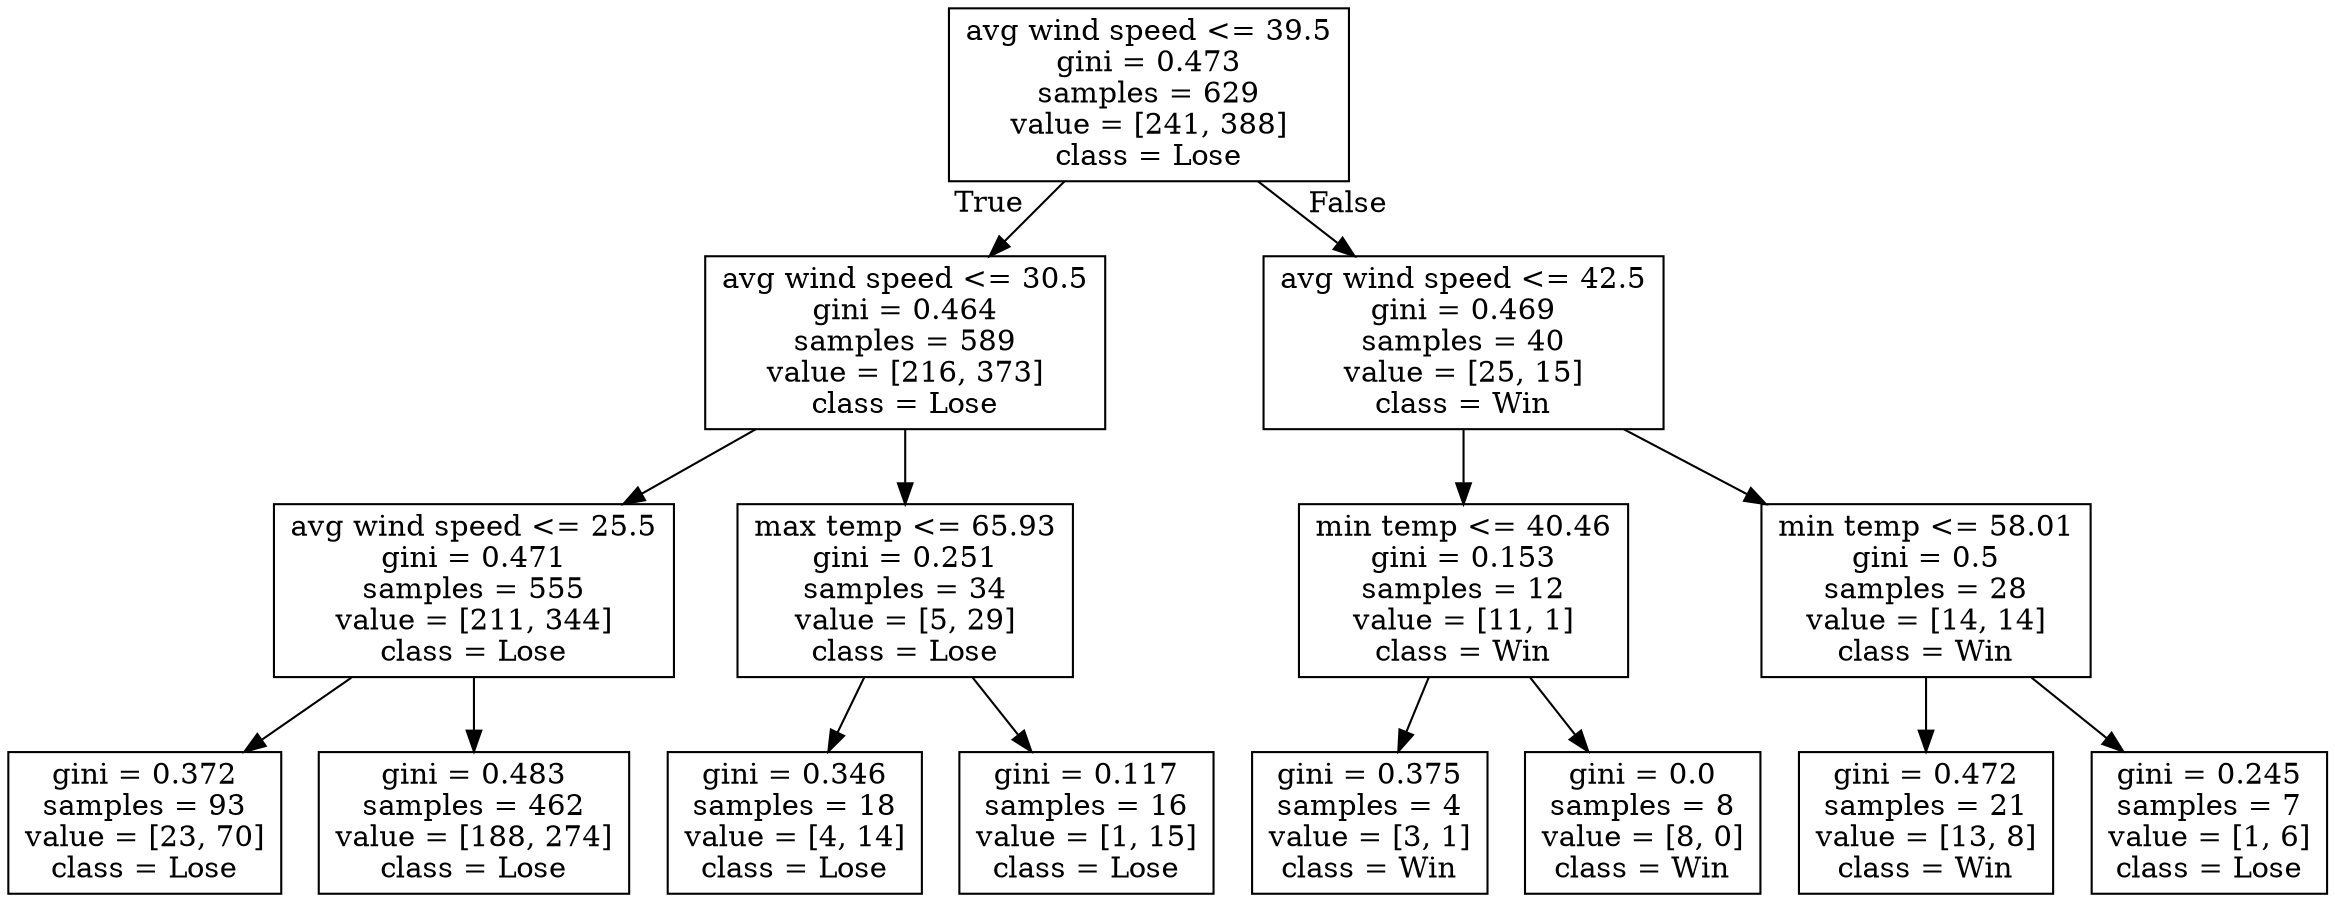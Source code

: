digraph Tree {
node [shape=box] ;
0 [label="avg wind speed <= 39.5\ngini = 0.473\nsamples = 629\nvalue = [241, 388]\nclass = Lose"] ;
1 [label="avg wind speed <= 30.5\ngini = 0.464\nsamples = 589\nvalue = [216, 373]\nclass = Lose"] ;
0 -> 1 [labeldistance=2.5, labelangle=45, headlabel="True"] ;
2 [label="avg wind speed <= 25.5\ngini = 0.471\nsamples = 555\nvalue = [211, 344]\nclass = Lose"] ;
1 -> 2 ;
3 [label="gini = 0.372\nsamples = 93\nvalue = [23, 70]\nclass = Lose"] ;
2 -> 3 ;
4 [label="gini = 0.483\nsamples = 462\nvalue = [188, 274]\nclass = Lose"] ;
2 -> 4 ;
5 [label="max temp <= 65.93\ngini = 0.251\nsamples = 34\nvalue = [5, 29]\nclass = Lose"] ;
1 -> 5 ;
6 [label="gini = 0.346\nsamples = 18\nvalue = [4, 14]\nclass = Lose"] ;
5 -> 6 ;
7 [label="gini = 0.117\nsamples = 16\nvalue = [1, 15]\nclass = Lose"] ;
5 -> 7 ;
8 [label="avg wind speed <= 42.5\ngini = 0.469\nsamples = 40\nvalue = [25, 15]\nclass = Win"] ;
0 -> 8 [labeldistance=2.5, labelangle=-45, headlabel="False"] ;
9 [label="min temp <= 40.46\ngini = 0.153\nsamples = 12\nvalue = [11, 1]\nclass = Win"] ;
8 -> 9 ;
10 [label="gini = 0.375\nsamples = 4\nvalue = [3, 1]\nclass = Win"] ;
9 -> 10 ;
11 [label="gini = 0.0\nsamples = 8\nvalue = [8, 0]\nclass = Win"] ;
9 -> 11 ;
12 [label="min temp <= 58.01\ngini = 0.5\nsamples = 28\nvalue = [14, 14]\nclass = Win"] ;
8 -> 12 ;
13 [label="gini = 0.472\nsamples = 21\nvalue = [13, 8]\nclass = Win"] ;
12 -> 13 ;
14 [label="gini = 0.245\nsamples = 7\nvalue = [1, 6]\nclass = Lose"] ;
12 -> 14 ;
}